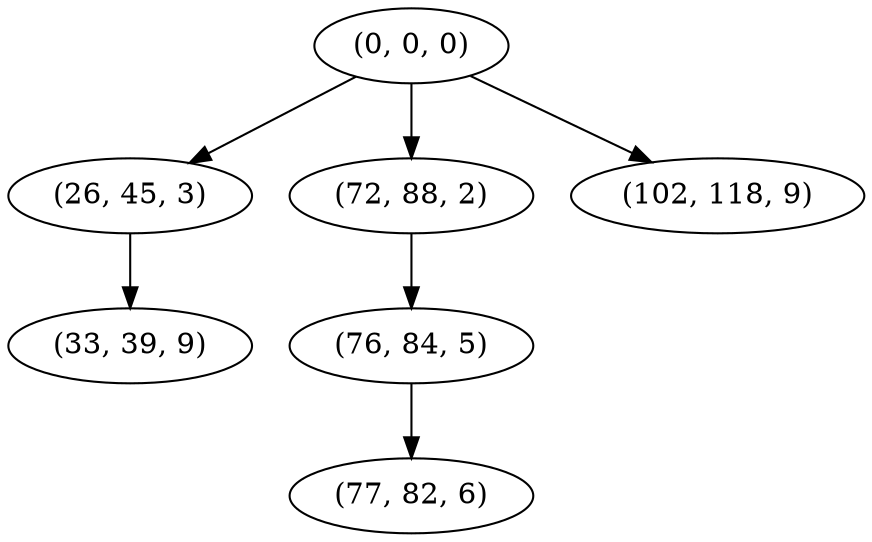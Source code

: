 digraph tree {
    "(0, 0, 0)";
    "(26, 45, 3)";
    "(33, 39, 9)";
    "(72, 88, 2)";
    "(76, 84, 5)";
    "(77, 82, 6)";
    "(102, 118, 9)";
    "(0, 0, 0)" -> "(26, 45, 3)";
    "(0, 0, 0)" -> "(72, 88, 2)";
    "(0, 0, 0)" -> "(102, 118, 9)";
    "(26, 45, 3)" -> "(33, 39, 9)";
    "(72, 88, 2)" -> "(76, 84, 5)";
    "(76, 84, 5)" -> "(77, 82, 6)";
}
